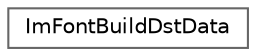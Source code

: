 digraph "Gráfico de jerarquía de clases"
{
 // LATEX_PDF_SIZE
  bgcolor="transparent";
  edge [fontname=Helvetica,fontsize=10,labelfontname=Helvetica,labelfontsize=10];
  node [fontname=Helvetica,fontsize=10,shape=box,height=0.2,width=0.4];
  rankdir="LR";
  Node0 [id="Node000000",label="ImFontBuildDstData",height=0.2,width=0.4,color="grey40", fillcolor="white", style="filled",URL="$struct_im_font_build_dst_data.html",tooltip=" "];
}
